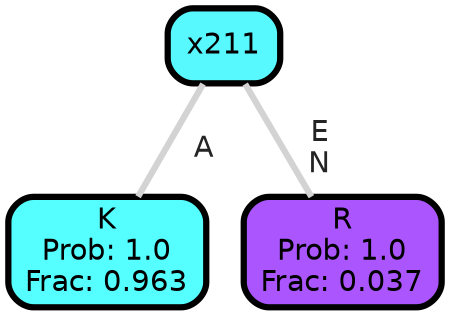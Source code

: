 graph Tree {
node [shape=box, style="filled, rounded",color="black",penwidth="3",fontcolor="black",                 fontname=helvetica] ;
graph [ranksep="0 equally", splines=straight,                 bgcolor=transparent, dpi=200] ;
edge [fontname=helvetica, fontweight=bold,fontcolor=grey14,color=lightgray] ;
0 [label="K
Prob: 1.0
Frac: 0.963", fillcolor="#55ffff"] ;
1 [label="x211", fillcolor="#58f8ff"] ;
2 [label="R
Prob: 1.0
Frac: 0.037", fillcolor="#ab55ff"] ;
1 -- 0 [label=" A",penwidth=3] ;
1 -- 2 [label=" E\n N",penwidth=3] ;
{rank = same;}}